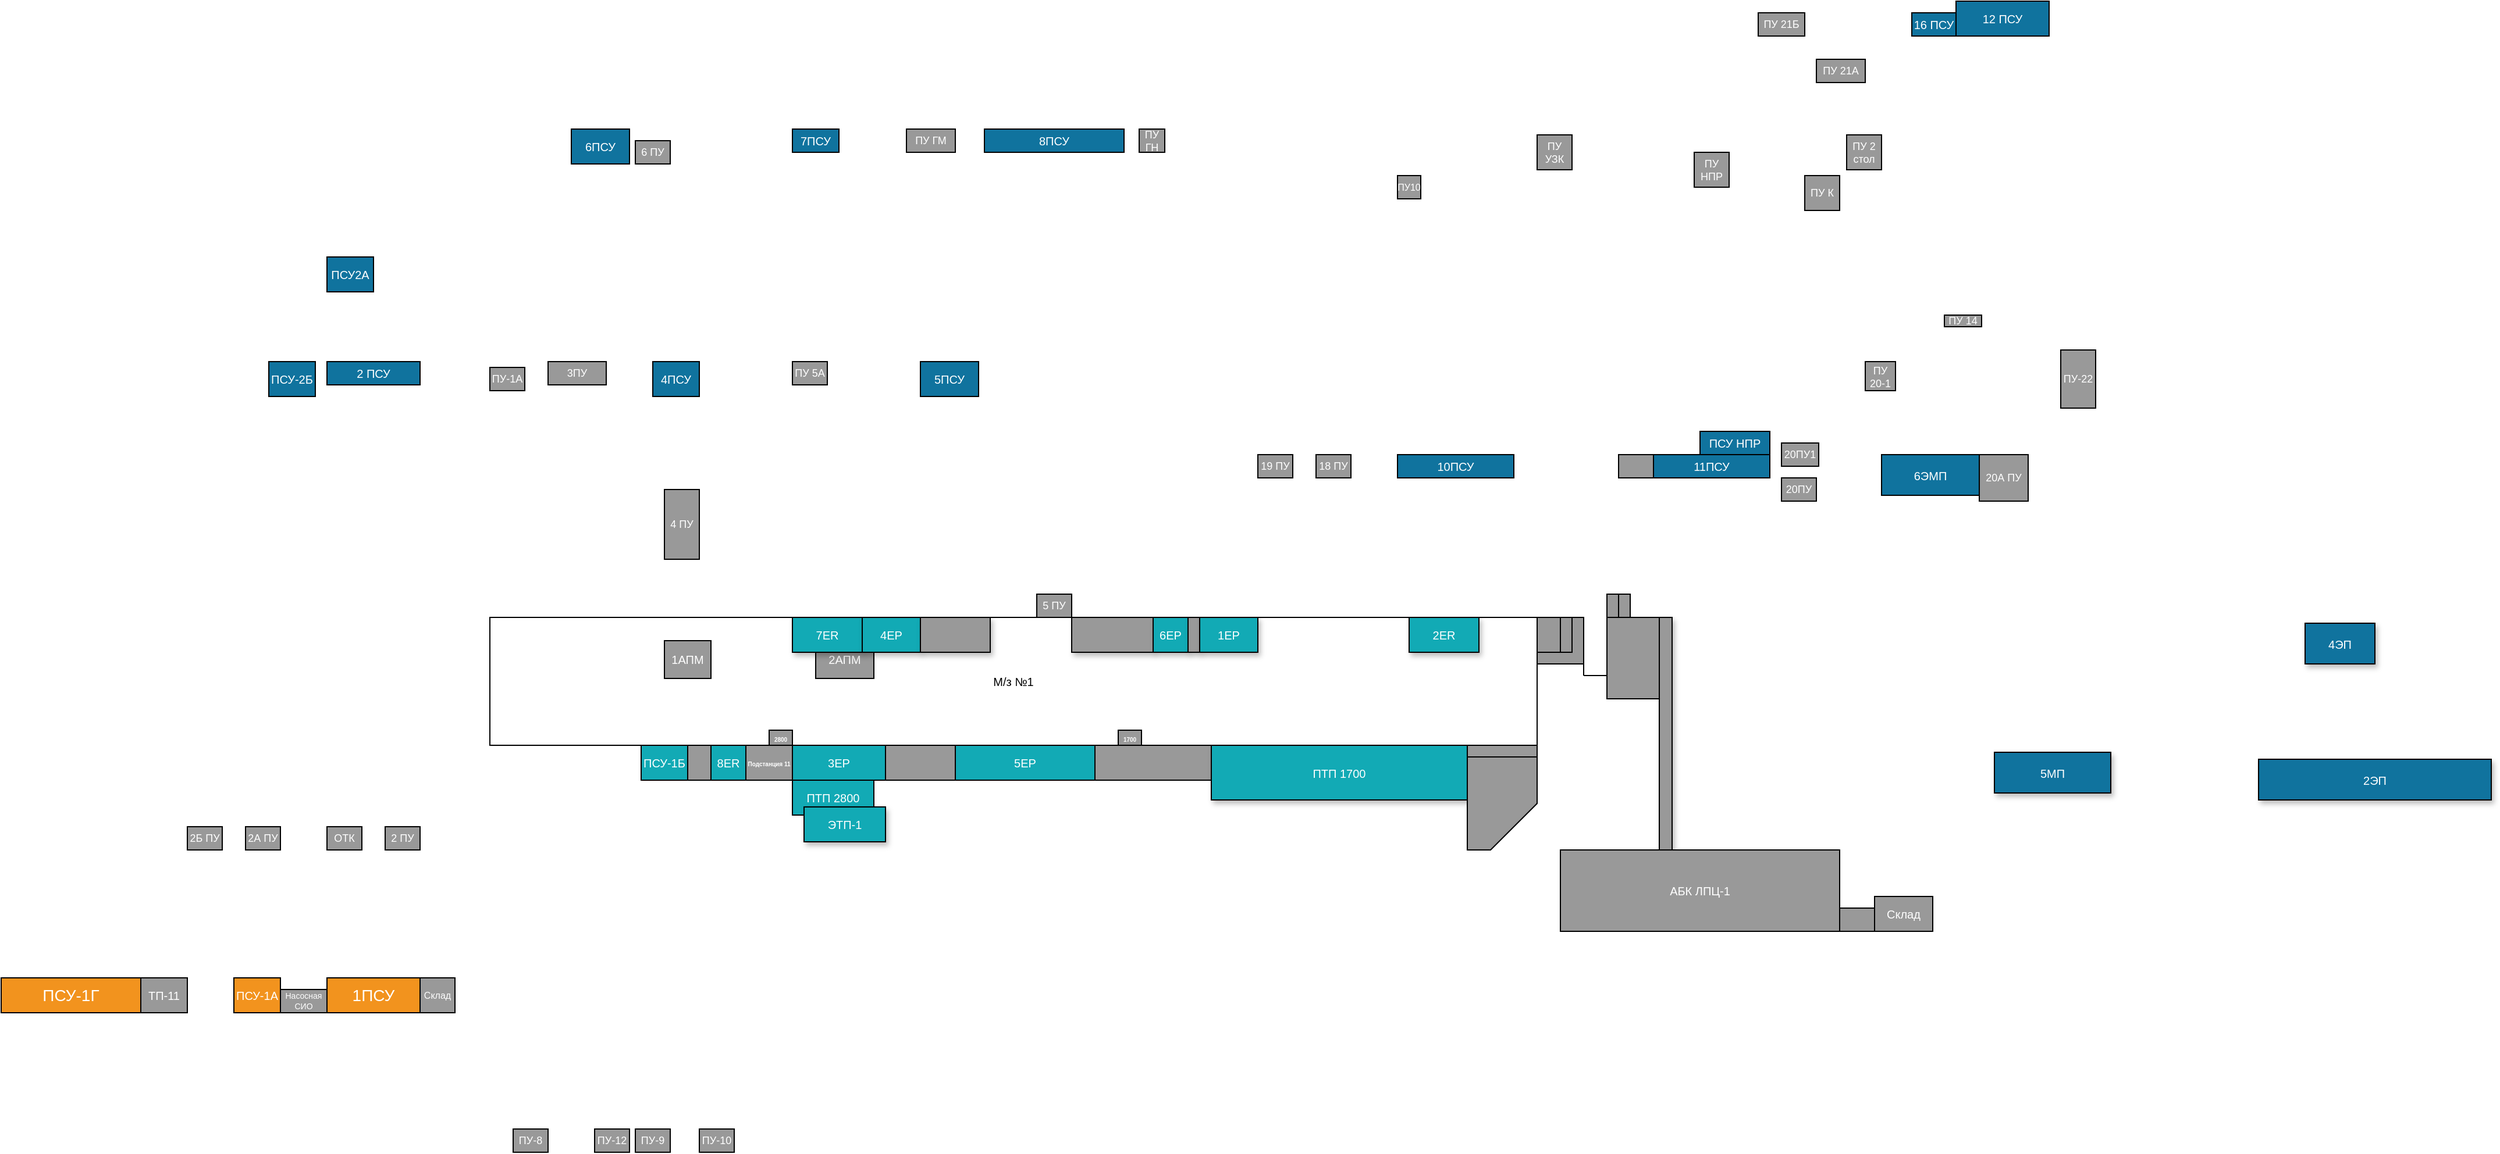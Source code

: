 <mxfile version="20.5.1" type="github">
  <diagram name="Page-1" id="64c3da0e-402f-94eb-ee01-a36477274f13">
    <mxGraphModel dx="2370" dy="2113" grid="1" gridSize="10" guides="1" tooltips="1" connect="1" arrows="1" fold="1" page="1" pageScale="1" pageWidth="1169" pageHeight="826" background="none" math="0" shadow="0">
      <root>
        <mxCell id="0" />
        <mxCell id="1" parent="0" />
        <mxCell id="BHqK-aXvtFynMMr_jnio-22" value="" style="whiteSpace=wrap;rounded=0;fillColor=#999999;strokeColor=default;shadow=0;fontColor=#FFFFFF;fontStyle=1;fontSize=5;labelBackgroundColor=none;glass=0;sketch=0;" vertex="1" parent="1">
          <mxGeometry x="1360" y="300" width="40" height="40" as="geometry" />
        </mxCell>
        <mxCell id="BHqK-aXvtFynMMr_jnio-16" value="М/з №1" style="rounded=0;whiteSpace=wrap;html=1;fontSize=10;" vertex="1" parent="1">
          <mxGeometry x="460" y="300" width="900" height="110" as="geometry" />
        </mxCell>
        <mxCell id="03KjANhIFLuCmbNfHlnq-272" value="2АПМ" style="rounded=0;whiteSpace=wrap;html=1;shadow=0;glass=0;labelBackgroundColor=none;sketch=0;fontSize=10;strokeColor=default;fillColor=#999999;fontColor=#FFFFFF;" parent="1" vertex="1">
          <mxGeometry x="740" y="320" width="50" height="32.5" as="geometry" />
        </mxCell>
        <mxCell id="3" value="ПСУ-1Г" style="whiteSpace=wrap;rounded=0;fillColor=#F2931E;strokeColor=default;shadow=0;fontColor=#FFFFFF;fontStyle=0;fontSize=14" parent="1" vertex="1">
          <mxGeometry x="40" y="610" width="120" height="30" as="geometry" />
        </mxCell>
        <mxCell id="10" value="ПСУ-1Б" style="whiteSpace=wrap;rounded=0;fillColor=#12AAB5;strokeColor=default;shadow=0;fontColor=#FFFFFF;fontSize=10;labelBackgroundColor=none;glass=0;sketch=0;" parent="1" vertex="1">
          <mxGeometry x="590" y="410" width="40" height="30" as="geometry" />
        </mxCell>
        <mxCell id="03KjANhIFLuCmbNfHlnq-235" value="ТП-11" style="whiteSpace=wrap;rounded=0;fillColor=#999999;strokeColor=default;shadow=0;fontColor=#FFFFFF;fontStyle=0;fontSize=10;" parent="1" vertex="1">
          <mxGeometry x="160" y="610" width="40" height="30" as="geometry" />
        </mxCell>
        <mxCell id="03KjANhIFLuCmbNfHlnq-236" value="ПСУ-1А" style="whiteSpace=wrap;rounded=0;fillColor=#F2931E;strokeColor=default;shadow=0;fontColor=#FFFFFF;fontStyle=0;fontSize=10;" parent="1" vertex="1">
          <mxGeometry x="240" y="610" width="40" height="30" as="geometry" />
        </mxCell>
        <mxCell id="03KjANhIFLuCmbNfHlnq-237" value="Насосная СИО" style="whiteSpace=wrap;rounded=0;fillColor=#999999;strokeColor=default;shadow=0;fontColor=#FFFFFF;fontStyle=0;fontSize=7;" parent="1" vertex="1">
          <mxGeometry x="280" y="620" width="40" height="20" as="geometry" />
        </mxCell>
        <mxCell id="03KjANhIFLuCmbNfHlnq-238" value="1ПСУ" style="whiteSpace=wrap;rounded=0;fillColor=#F2931E;strokeColor=default;shadow=0;fontColor=#FFFFFF;fontStyle=0;fontSize=14" parent="1" vertex="1">
          <mxGeometry x="320" y="610" width="80" height="30" as="geometry" />
        </mxCell>
        <mxCell id="03KjANhIFLuCmbNfHlnq-239" value="Склад" style="whiteSpace=wrap;rounded=0;fillColor=#999999;strokeColor=default;shadow=0;fontColor=#FFFFFF;fontStyle=0;fontSize=8;" parent="1" vertex="1">
          <mxGeometry x="400" y="610" width="30" height="30" as="geometry" />
        </mxCell>
        <mxCell id="03KjANhIFLuCmbNfHlnq-240" value="2Б ПУ" style="whiteSpace=wrap;rounded=0;fillColor=#999999;strokeColor=default;shadow=0;fontColor=#FFFFFF;fontStyle=0;fontSize=9;" parent="1" vertex="1">
          <mxGeometry x="200" y="480" width="30" height="20" as="geometry" />
        </mxCell>
        <mxCell id="03KjANhIFLuCmbNfHlnq-241" value="2А ПУ" style="whiteSpace=wrap;rounded=0;fillColor=#999999;strokeColor=default;shadow=0;fontColor=#FFFFFF;fontStyle=0;fontSize=9;" parent="1" vertex="1">
          <mxGeometry x="250" y="480" width="30" height="20" as="geometry" />
        </mxCell>
        <mxCell id="03KjANhIFLuCmbNfHlnq-245" value="ОТК" style="whiteSpace=wrap;rounded=0;fillColor=#999999;strokeColor=default;shadow=0;fontColor=#FFFFFF;fontStyle=0;fontSize=9;" parent="1" vertex="1">
          <mxGeometry x="320" y="480" width="30" height="20" as="geometry" />
        </mxCell>
        <mxCell id="03KjANhIFLuCmbNfHlnq-246" value="2 ПУ" style="whiteSpace=wrap;rounded=0;fillColor=#999999;strokeColor=default;shadow=0;fontColor=#FFFFFF;fontStyle=0;fontSize=9;" parent="1" vertex="1">
          <mxGeometry x="370" y="480" width="30" height="20" as="geometry" />
        </mxCell>
        <mxCell id="03KjANhIFLuCmbNfHlnq-248" value="8ER" style="whiteSpace=wrap;rounded=0;fillColor=#12AAB5;strokeColor=default;shadow=0;fontColor=#FFFFFF;fontSize=10;labelBackgroundColor=none;glass=0;sketch=0;" parent="1" vertex="1">
          <mxGeometry x="650" y="410" width="30" height="30" as="geometry" />
        </mxCell>
        <mxCell id="03KjANhIFLuCmbNfHlnq-249" value="Подстанция 11" style="whiteSpace=wrap;rounded=0;fillColor=#999999;strokeColor=default;shadow=0;fontColor=#FFFFFF;fontStyle=1;fontSize=5;labelBackgroundColor=none;glass=0;sketch=0;" parent="1" vertex="1">
          <mxGeometry x="680" y="410" width="40" height="30" as="geometry" />
        </mxCell>
        <mxCell id="03KjANhIFLuCmbNfHlnq-250" value="3ЕР" style="whiteSpace=wrap;rounded=0;fillColor=#12AAB5;strokeColor=default;shadow=0;fontColor=#FFFFFF;fontSize=10;labelBackgroundColor=none;glass=0;sketch=0;" parent="1" vertex="1">
          <mxGeometry x="720" y="410" width="80" height="30" as="geometry" />
        </mxCell>
        <mxCell id="03KjANhIFLuCmbNfHlnq-254" value="7ER" style="whiteSpace=wrap;rounded=0;fillColor=#12AAB5;strokeColor=default;shadow=1;fontColor=#FFFFFF;fontSize=10;" parent="1" vertex="1">
          <mxGeometry x="720" y="300" width="60" height="30" as="geometry" />
        </mxCell>
        <mxCell id="03KjANhIFLuCmbNfHlnq-255" value="" style="whiteSpace=wrap;rounded=0;fillColor=#999999;strokeColor=default;shadow=0;fontColor=#FFFFFF;fontStyle=1;fontSize=5;labelBackgroundColor=none;glass=0;sketch=0;" parent="1" vertex="1">
          <mxGeometry x="630" y="410" width="20" height="30" as="geometry" />
        </mxCell>
        <mxCell id="03KjANhIFLuCmbNfHlnq-256" value="" style="whiteSpace=wrap;rounded=0;fillColor=#999999;strokeColor=default;shadow=0;fontColor=#FFFFFF;fontStyle=1;fontSize=5;labelBackgroundColor=none;glass=0;sketch=0;" parent="1" vertex="1">
          <mxGeometry x="800" y="410" width="60" height="30" as="geometry" />
        </mxCell>
        <mxCell id="03KjANhIFLuCmbNfHlnq-257" value="5ЕР" style="whiteSpace=wrap;rounded=0;fillColor=#12AAB5;strokeColor=default;shadow=0;fontColor=#FFFFFF;fontSize=10;labelBackgroundColor=none;glass=0;sketch=0;" parent="1" vertex="1">
          <mxGeometry x="860" y="410" width="120" height="30" as="geometry" />
        </mxCell>
        <mxCell id="03KjANhIFLuCmbNfHlnq-258" value="" style="whiteSpace=wrap;rounded=0;fillColor=#999999;strokeColor=default;shadow=0;fontColor=#FFFFFF;fontStyle=1;fontSize=5;labelBackgroundColor=none;glass=0;sketch=0;" parent="1" vertex="1">
          <mxGeometry x="980" y="410" width="100" height="30" as="geometry" />
        </mxCell>
        <mxCell id="03KjANhIFLuCmbNfHlnq-259" value="ПТП 1700" style="whiteSpace=wrap;rounded=0;fillColor=#12AAB5;strokeColor=default;shadow=1;fontColor=#FFFFFF;fontSize=10;labelBackgroundColor=none;glass=0;sketch=0;" parent="1" vertex="1">
          <mxGeometry x="1080" y="410" width="220" height="47" as="geometry" />
        </mxCell>
        <mxCell id="03KjANhIFLuCmbNfHlnq-261" value="" style="whiteSpace=wrap;rounded=0;fillColor=#999999;strokeColor=default;shadow=1;fontColor=#FFFFFF;fontStyle=1;fontSize=5;labelBackgroundColor=none;glass=0;sketch=0;" parent="1" vertex="1">
          <mxGeometry x="960" y="300" width="70" height="30" as="geometry" />
        </mxCell>
        <mxCell id="03KjANhIFLuCmbNfHlnq-262" value="6ЕР" style="whiteSpace=wrap;rounded=0;fillColor=#12AAB5;strokeColor=default;shadow=1;fontColor=#FFFFFF;fontSize=10;" parent="1" vertex="1">
          <mxGeometry x="1030" y="300" width="30" height="30" as="geometry" />
        </mxCell>
        <mxCell id="03KjANhIFLuCmbNfHlnq-263" value="" style="whiteSpace=wrap;rounded=0;fillColor=#999999;strokeColor=default;shadow=1;fontColor=#FFFFFF;fontStyle=1;fontSize=5;labelBackgroundColor=none;glass=0;sketch=0;" parent="1" vertex="1">
          <mxGeometry x="1060" y="300" width="10" height="30" as="geometry" />
        </mxCell>
        <mxCell id="03KjANhIFLuCmbNfHlnq-264" value="1ЕР" style="whiteSpace=wrap;rounded=0;fillColor=#12AAB5;strokeColor=default;shadow=1;fontColor=#FFFFFF;fontSize=10;" parent="1" vertex="1">
          <mxGeometry x="1070" y="300" width="50" height="30" as="geometry" />
        </mxCell>
        <mxCell id="03KjANhIFLuCmbNfHlnq-266" value="2ЕR" style="whiteSpace=wrap;rounded=0;fillColor=#12AAB5;strokeColor=default;shadow=1;fontColor=#FFFFFF;fontSize=10;" parent="1" vertex="1">
          <mxGeometry x="1250" y="300" width="60" height="30" as="geometry" />
        </mxCell>
        <mxCell id="03KjANhIFLuCmbNfHlnq-267" value="1АПМ" style="rounded=0;whiteSpace=wrap;html=1;shadow=0;glass=0;labelBackgroundColor=none;sketch=0;fontSize=10;strokeColor=default;fillColor=#999999;fontColor=#FFFFFF;" parent="1" vertex="1">
          <mxGeometry x="610" y="320" width="40" height="32.5" as="geometry" />
        </mxCell>
        <mxCell id="03KjANhIFLuCmbNfHlnq-273" value="1700" style="whiteSpace=wrap;rounded=0;fillColor=#999999;strokeColor=default;shadow=0;fontColor=#FFFFFF;fontStyle=1;fontSize=5;labelBackgroundColor=none;glass=0;sketch=0;" parent="1" vertex="1">
          <mxGeometry x="1000" y="397" width="20" height="13" as="geometry" />
        </mxCell>
        <mxCell id="03KjANhIFLuCmbNfHlnq-274" value="2800" style="whiteSpace=wrap;rounded=0;fillColor=#999999;strokeColor=default;shadow=0;fontColor=#FFFFFF;fontStyle=1;fontSize=5;labelBackgroundColor=none;glass=0;sketch=0;" parent="1" vertex="1">
          <mxGeometry x="700" y="397" width="20" height="13" as="geometry" />
        </mxCell>
        <mxCell id="03KjANhIFLuCmbNfHlnq-282" value="" style="endArrow=none;html=1;rounded=0;fontSize=10;" parent="1" edge="1">
          <mxGeometry width="50" height="50" relative="1" as="geometry">
            <mxPoint x="1360" y="340" as="sourcePoint" />
            <mxPoint x="1400" y="340" as="targetPoint" />
          </mxGeometry>
        </mxCell>
        <mxCell id="03KjANhIFLuCmbNfHlnq-283" value="" style="endArrow=none;html=1;rounded=0;fontSize=10;" parent="1" edge="1">
          <mxGeometry width="50" height="50" relative="1" as="geometry">
            <mxPoint x="1400" y="340" as="sourcePoint" />
            <mxPoint x="1400" y="350" as="targetPoint" />
          </mxGeometry>
        </mxCell>
        <mxCell id="03KjANhIFLuCmbNfHlnq-284" value="" style="endArrow=none;html=1;rounded=0;fontSize=10;" parent="1" edge="1">
          <mxGeometry width="50" height="50" relative="1" as="geometry">
            <mxPoint x="1400" y="350" as="sourcePoint" />
            <mxPoint x="1420" y="350" as="targetPoint" />
          </mxGeometry>
        </mxCell>
        <mxCell id="03KjANhIFLuCmbNfHlnq-285" value="" style="endArrow=none;html=1;rounded=0;fontSize=10;" parent="1" edge="1">
          <mxGeometry width="50" height="50" relative="1" as="geometry">
            <mxPoint x="1420" y="370" as="sourcePoint" />
            <mxPoint x="1420" y="350" as="targetPoint" />
          </mxGeometry>
        </mxCell>
        <mxCell id="03KjANhIFLuCmbNfHlnq-286" value="ПТП 2800" style="whiteSpace=wrap;rounded=0;fillColor=#12AAB5;strokeColor=default;shadow=0;fontColor=#FFFFFF;fontSize=10;labelBackgroundColor=none;glass=0;sketch=0;" parent="1" vertex="1">
          <mxGeometry x="720" y="440" width="70" height="30" as="geometry" />
        </mxCell>
        <mxCell id="03KjANhIFLuCmbNfHlnq-251" value="ЭТП-1" style="whiteSpace=wrap;rounded=0;fillColor=#12AAB5;strokeColor=default;shadow=1;fontColor=#FFFFFF;fontSize=10;labelBackgroundColor=none;glass=0;sketch=0;" parent="1" vertex="1">
          <mxGeometry x="730" y="463" width="70" height="30" as="geometry" />
        </mxCell>
        <mxCell id="03KjANhIFLuCmbNfHlnq-253" value="4ЕР" style="whiteSpace=wrap;rounded=0;fillColor=#12AAB5;strokeColor=default;shadow=1;fontColor=#FFFFFF;fontSize=10;" parent="1" vertex="1">
          <mxGeometry x="780" y="300" width="50" height="30" as="geometry" />
        </mxCell>
        <mxCell id="03KjANhIFLuCmbNfHlnq-260" value="" style="whiteSpace=wrap;rounded=0;fillColor=#999999;strokeColor=default;shadow=1;fontColor=#FFFFFF;fontStyle=1;fontSize=5;labelBackgroundColor=none;glass=0;sketch=0;" parent="1" vertex="1">
          <mxGeometry x="830" y="300" width="60" height="30" as="geometry" />
        </mxCell>
        <mxCell id="BHqK-aXvtFynMMr_jnio-10" value="5ПСУ" style="whiteSpace=wrap;rounded=0;shadow=0;fillColor=#10739E;strokeColor=default;fontColor=#FFFFFF;fontStyle=0;fontSize=10;" vertex="1" parent="1">
          <mxGeometry x="830" y="80" width="50" height="30" as="geometry" />
        </mxCell>
        <mxCell id="BHqK-aXvtFynMMr_jnio-11" value="5 ПУ" style="whiteSpace=wrap;rounded=0;fillColor=#999999;strokeColor=default;shadow=0;fontColor=#FFFFFF;fontStyle=0;fontSize=9;" vertex="1" parent="1">
          <mxGeometry x="930" y="280" width="30" height="20" as="geometry" />
        </mxCell>
        <mxCell id="BHqK-aXvtFynMMr_jnio-18" value="" style="rounded=0;whiteSpace=wrap;html=1;fontSize=10;strokeColor=#000000;fillColor=#999999;shadow=1;" vertex="1" parent="1">
          <mxGeometry x="1465" y="300" width="11" height="200" as="geometry" />
        </mxCell>
        <mxCell id="BHqK-aXvtFynMMr_jnio-19" value="" style="endArrow=none;html=1;rounded=0;fontSize=10;entryX=-0.032;entryY=0.35;entryDx=0;entryDy=0;entryPerimeter=0;" edge="1" parent="1" target="BHqK-aXvtFynMMr_jnio-18">
          <mxGeometry width="50" height="50" relative="1" as="geometry">
            <mxPoint x="1420" y="370" as="sourcePoint" />
            <mxPoint x="1460" y="370" as="targetPoint" />
          </mxGeometry>
        </mxCell>
        <mxCell id="BHqK-aXvtFynMMr_jnio-20" value="" style="whiteSpace=wrap;rounded=0;fillColor=#999999;strokeColor=default;shadow=0;fontColor=#FFFFFF;fontStyle=1;fontSize=5;labelBackgroundColor=none;glass=0;sketch=0;" vertex="1" parent="1">
          <mxGeometry x="1360" y="300" width="20" height="30" as="geometry" />
        </mxCell>
        <mxCell id="BHqK-aXvtFynMMr_jnio-21" value="" style="whiteSpace=wrap;rounded=0;fillColor=#999999;strokeColor=default;shadow=0;fontColor=#FFFFFF;fontStyle=1;fontSize=5;labelBackgroundColor=none;glass=0;sketch=0;" vertex="1" parent="1">
          <mxGeometry x="1380" y="300" width="10" height="30" as="geometry" />
        </mxCell>
        <mxCell id="BHqK-aXvtFynMMr_jnio-24" value="" style="whiteSpace=wrap;rounded=0;fillColor=#999999;strokeColor=default;shadow=0;fontColor=#FFFFFF;fontStyle=1;fontSize=5;labelBackgroundColor=none;glass=0;sketch=0;" vertex="1" parent="1">
          <mxGeometry x="1420" y="300" width="45" height="70" as="geometry" />
        </mxCell>
        <mxCell id="BHqK-aXvtFynMMr_jnio-25" value="" style="whiteSpace=wrap;rounded=0;fillColor=#999999;strokeColor=default;shadow=0;fontColor=#FFFFFF;fontStyle=1;fontSize=5;labelBackgroundColor=none;glass=0;sketch=0;" vertex="1" parent="1">
          <mxGeometry x="1420" y="280" width="10" height="20" as="geometry" />
        </mxCell>
        <mxCell id="BHqK-aXvtFynMMr_jnio-26" value="" style="whiteSpace=wrap;rounded=0;fillColor=#999999;strokeColor=default;shadow=0;fontColor=#FFFFFF;fontStyle=1;fontSize=5;labelBackgroundColor=none;glass=0;sketch=0;" vertex="1" parent="1">
          <mxGeometry x="1430" y="280" width="10" height="20" as="geometry" />
        </mxCell>
        <mxCell id="BHqK-aXvtFynMMr_jnio-27" value="11ПСУ" style="whiteSpace=wrap;rounded=0;shadow=0;fillColor=#10739E;strokeColor=default;fontColor=#FFFFFF;fontStyle=0;fontSize=10;" vertex="1" parent="1">
          <mxGeometry x="1460" y="160" width="100" height="20" as="geometry" />
        </mxCell>
        <mxCell id="BHqK-aXvtFynMMr_jnio-28" value="10ПСУ" style="whiteSpace=wrap;rounded=0;shadow=0;fillColor=#10739E;strokeColor=default;fontColor=#FFFFFF;fontStyle=0;fontSize=10;" vertex="1" parent="1">
          <mxGeometry x="1240" y="160" width="100" height="20" as="geometry" />
        </mxCell>
        <mxCell id="BHqK-aXvtFynMMr_jnio-30" value="" style="whiteSpace=wrap;rounded=0;fillColor=#999999;strokeColor=default;shadow=0;fontColor=#FFFFFF;fontStyle=1;fontSize=5;labelBackgroundColor=none;glass=0;sketch=0;" vertex="1" parent="1">
          <mxGeometry x="1300" y="410" width="60" height="10" as="geometry" />
        </mxCell>
        <mxCell id="BHqK-aXvtFynMMr_jnio-33" value="" style="shape=card;whiteSpace=wrap;html=1;shadow=0;fontSize=10;rotation=-180;size=40;fillColor=#999999;" vertex="1" parent="1">
          <mxGeometry x="1300" y="420" width="60" height="80" as="geometry" />
        </mxCell>
        <mxCell id="BHqK-aXvtFynMMr_jnio-34" value="" style="whiteSpace=wrap;rounded=0;fillColor=#999999;strokeColor=default;shadow=0;fontColor=#FFFFFF;fontStyle=0;fontSize=9;" vertex="1" parent="1">
          <mxGeometry x="1430" y="160" width="30" height="20" as="geometry" />
        </mxCell>
        <mxCell id="BHqK-aXvtFynMMr_jnio-36" value="19 ПУ" style="whiteSpace=wrap;rounded=0;fillColor=#999999;strokeColor=default;shadow=0;fontColor=#FFFFFF;fontStyle=0;fontSize=9;" vertex="1" parent="1">
          <mxGeometry x="1120" y="160" width="30" height="20" as="geometry" />
        </mxCell>
        <mxCell id="BHqK-aXvtFynMMr_jnio-37" value="18 ПУ" style="whiteSpace=wrap;rounded=0;fillColor=#999999;strokeColor=default;shadow=0;fontColor=#FFFFFF;fontStyle=0;fontSize=9;" vertex="1" parent="1">
          <mxGeometry x="1170" y="160" width="30" height="20" as="geometry" />
        </mxCell>
        <mxCell id="BHqK-aXvtFynMMr_jnio-38" value="2ЭП" style="whiteSpace=wrap;rounded=0;shadow=1;fillColor=#10739E;strokeColor=default;fontColor=#FFFFFF;fontStyle=0;fontSize=10;" vertex="1" parent="1">
          <mxGeometry x="1980" y="422" width="200" height="35" as="geometry" />
        </mxCell>
        <mxCell id="BHqK-aXvtFynMMr_jnio-39" value="4ЭП" style="whiteSpace=wrap;rounded=0;shadow=1;fillColor=#10739E;strokeColor=default;fontColor=#FFFFFF;fontStyle=0;fontSize=10;" vertex="1" parent="1">
          <mxGeometry x="2020" y="305" width="60" height="35" as="geometry" />
        </mxCell>
        <mxCell id="BHqK-aXvtFynMMr_jnio-40" value="5МП" style="whiteSpace=wrap;rounded=0;shadow=1;fillColor=#10739E;strokeColor=default;fontColor=#FFFFFF;fontStyle=0;fontSize=10;" vertex="1" parent="1">
          <mxGeometry x="1753" y="416" width="100" height="35" as="geometry" />
        </mxCell>
        <mxCell id="BHqK-aXvtFynMMr_jnio-41" value="" style="whiteSpace=wrap;rounded=0;fillColor=#999999;strokeColor=default;shadow=0;fontColor=#FFFFFF;fontStyle=1;fontSize=5;labelBackgroundColor=none;glass=0;sketch=0;" vertex="1" parent="1">
          <mxGeometry x="1620" y="550" width="30" height="20" as="geometry" />
        </mxCell>
        <mxCell id="BHqK-aXvtFynMMr_jnio-42" value="Склад" style="whiteSpace=wrap;rounded=0;fillColor=#999999;strokeColor=default;shadow=0;fontColor=#FFFFFF;fontStyle=0;fontSize=10;labelBackgroundColor=none;glass=0;sketch=0;" vertex="1" parent="1">
          <mxGeometry x="1650" y="540" width="50" height="30" as="geometry" />
        </mxCell>
        <mxCell id="BHqK-aXvtFynMMr_jnio-17" value="АБК ЛПЦ-1" style="rounded=0;whiteSpace=wrap;html=1;fontSize=10;fillColor=#999999;fontColor=#FFFFFF;" vertex="1" parent="1">
          <mxGeometry x="1380" y="500" width="240" height="70" as="geometry" />
        </mxCell>
        <mxCell id="BHqK-aXvtFynMMr_jnio-43" value="8ПСУ" style="whiteSpace=wrap;rounded=0;shadow=0;fillColor=#10739E;strokeColor=default;fontColor=#FFFFFF;fontStyle=0;fontSize=10;" vertex="1" parent="1">
          <mxGeometry x="885" y="-120" width="120" height="20" as="geometry" />
        </mxCell>
        <mxCell id="BHqK-aXvtFynMMr_jnio-44" value="7ПСУ" style="whiteSpace=wrap;rounded=0;shadow=0;fillColor=#10739E;strokeColor=default;fontColor=#FFFFFF;fontStyle=0;fontSize=10;" vertex="1" parent="1">
          <mxGeometry x="720" y="-120" width="40" height="20" as="geometry" />
        </mxCell>
        <mxCell id="BHqK-aXvtFynMMr_jnio-47" value="4 ПУ" style="whiteSpace=wrap;rounded=0;fillColor=#999999;strokeColor=default;shadow=0;fontColor=#FFFFFF;fontStyle=0;fontSize=9;" vertex="1" parent="1">
          <mxGeometry x="610" y="190" width="30" height="60" as="geometry" />
        </mxCell>
        <mxCell id="BHqK-aXvtFynMMr_jnio-48" value="4ПСУ" style="whiteSpace=wrap;rounded=0;shadow=0;fillColor=#10739E;strokeColor=default;fontColor=#FFFFFF;fontStyle=0;fontSize=10;" vertex="1" parent="1">
          <mxGeometry x="600" y="80" width="40" height="30" as="geometry" />
        </mxCell>
        <mxCell id="BHqK-aXvtFynMMr_jnio-49" value="6ПСУ" style="whiteSpace=wrap;rounded=0;shadow=0;fillColor=#10739E;strokeColor=default;fontColor=#FFFFFF;fontStyle=0;fontSize=10;" vertex="1" parent="1">
          <mxGeometry x="530" y="-120" width="50" height="30" as="geometry" />
        </mxCell>
        <mxCell id="BHqK-aXvtFynMMr_jnio-50" value="6 ПУ" style="whiteSpace=wrap;rounded=0;fillColor=#999999;strokeColor=default;shadow=0;fontColor=#FFFFFF;fontStyle=0;fontSize=9;" vertex="1" parent="1">
          <mxGeometry x="585" y="-110" width="30" height="20" as="geometry" />
        </mxCell>
        <mxCell id="BHqK-aXvtFynMMr_jnio-53" value="ПУ 5А" style="whiteSpace=wrap;rounded=0;fillColor=#999999;strokeColor=default;shadow=0;fontColor=#FFFFFF;fontStyle=0;fontSize=9;" vertex="1" parent="1">
          <mxGeometry x="720" y="80" width="30" height="20" as="geometry" />
        </mxCell>
        <mxCell id="BHqK-aXvtFynMMr_jnio-54" value="3ПУ" style="whiteSpace=wrap;rounded=0;fillColor=#999999;strokeColor=default;shadow=0;fontColor=#FFFFFF;fontStyle=0;fontSize=9;" vertex="1" parent="1">
          <mxGeometry x="510" y="80" width="50" height="20" as="geometry" />
        </mxCell>
        <mxCell id="BHqK-aXvtFynMMr_jnio-55" value="ПУ-8" style="whiteSpace=wrap;rounded=0;fillColor=#999999;strokeColor=default;shadow=0;fontColor=#FFFFFF;fontStyle=0;fontSize=9;" vertex="1" parent="1">
          <mxGeometry x="480" y="740" width="30" height="20" as="geometry" />
        </mxCell>
        <mxCell id="BHqK-aXvtFynMMr_jnio-56" value="ПУ-12" style="whiteSpace=wrap;rounded=0;fillColor=#999999;strokeColor=default;shadow=0;fontColor=#FFFFFF;fontStyle=0;fontSize=9;" vertex="1" parent="1">
          <mxGeometry x="550" y="740" width="30" height="20" as="geometry" />
        </mxCell>
        <mxCell id="BHqK-aXvtFynMMr_jnio-57" value="ПУ-9" style="whiteSpace=wrap;rounded=0;fillColor=#999999;strokeColor=default;shadow=0;fontColor=#FFFFFF;fontStyle=0;fontSize=9;" vertex="1" parent="1">
          <mxGeometry x="585" y="740" width="30" height="20" as="geometry" />
        </mxCell>
        <mxCell id="BHqK-aXvtFynMMr_jnio-58" value="ПУ-10" style="whiteSpace=wrap;rounded=0;fillColor=#999999;strokeColor=default;shadow=0;fontColor=#FFFFFF;fontStyle=0;fontSize=9;" vertex="1" parent="1">
          <mxGeometry x="640" y="740" width="30" height="20" as="geometry" />
        </mxCell>
        <mxCell id="BHqK-aXvtFynMMr_jnio-61" value="ПСУ2А" style="whiteSpace=wrap;rounded=0;shadow=0;fillColor=#10739E;strokeColor=default;fontColor=#FFFFFF;fontStyle=0;fontSize=10;" vertex="1" parent="1">
          <mxGeometry x="320" y="-10" width="40" height="30" as="geometry" />
        </mxCell>
        <mxCell id="BHqK-aXvtFynMMr_jnio-62" value="2 ПСУ" style="whiteSpace=wrap;rounded=0;shadow=0;fillColor=#10739E;strokeColor=default;fontColor=#FFFFFF;fontStyle=0;fontSize=10;" vertex="1" parent="1">
          <mxGeometry x="320" y="80" width="80" height="20" as="geometry" />
        </mxCell>
        <mxCell id="BHqK-aXvtFynMMr_jnio-63" value="ПУ-1А" style="whiteSpace=wrap;rounded=0;fillColor=#999999;strokeColor=default;shadow=0;fontColor=#FFFFFF;fontStyle=0;fontSize=9;" vertex="1" parent="1">
          <mxGeometry x="460" y="85" width="30" height="20" as="geometry" />
        </mxCell>
        <mxCell id="BHqK-aXvtFynMMr_jnio-65" value="ПСУ-2Б" style="whiteSpace=wrap;rounded=0;shadow=0;fillColor=#10739E;strokeColor=default;fontColor=#FFFFFF;fontStyle=0;fontSize=10;" vertex="1" parent="1">
          <mxGeometry x="270" y="80" width="40" height="30" as="geometry" />
        </mxCell>
        <mxCell id="BHqK-aXvtFynMMr_jnio-66" value="ПУ10" style="whiteSpace=wrap;rounded=0;fillColor=#999999;strokeColor=default;shadow=0;fontColor=#FFFFFF;fontStyle=0;fontSize=8;" vertex="1" parent="1">
          <mxGeometry x="1240" y="-80" width="20" height="20" as="geometry" />
        </mxCell>
        <mxCell id="BHqK-aXvtFynMMr_jnio-67" value="ПСУ НПР" style="whiteSpace=wrap;rounded=0;shadow=0;fillColor=#10739E;strokeColor=default;fontColor=#FFFFFF;fontStyle=0;fontSize=10;" vertex="1" parent="1">
          <mxGeometry x="1500" y="140" width="60" height="20" as="geometry" />
        </mxCell>
        <mxCell id="BHqK-aXvtFynMMr_jnio-68" value="ПУ НПР" style="whiteSpace=wrap;rounded=0;fillColor=#999999;strokeColor=default;shadow=0;fontColor=#FFFFFF;fontStyle=0;fontSize=9;" vertex="1" parent="1">
          <mxGeometry x="1495" y="-100" width="30" height="30" as="geometry" />
        </mxCell>
        <mxCell id="BHqK-aXvtFynMMr_jnio-69" value="ПУ 21А" style="whiteSpace=wrap;rounded=0;fillColor=#999999;strokeColor=default;shadow=0;fontColor=#FFFFFF;fontStyle=0;fontSize=9;" vertex="1" parent="1">
          <mxGeometry x="1600" y="-180" width="42" height="20" as="geometry" />
        </mxCell>
        <mxCell id="BHqK-aXvtFynMMr_jnio-70" value="ПУ 21Б" style="whiteSpace=wrap;rounded=0;fillColor=#999999;strokeColor=default;shadow=0;fontColor=#FFFFFF;fontStyle=0;fontSize=9;" vertex="1" parent="1">
          <mxGeometry x="1550" y="-220" width="40" height="20" as="geometry" />
        </mxCell>
        <mxCell id="BHqK-aXvtFynMMr_jnio-73" value="ПУ ГМ" style="whiteSpace=wrap;rounded=0;fillColor=#999999;strokeColor=default;shadow=0;fontColor=#FFFFFF;fontStyle=0;fontSize=9;" vertex="1" parent="1">
          <mxGeometry x="818" y="-120" width="42" height="20" as="geometry" />
        </mxCell>
        <mxCell id="BHqK-aXvtFynMMr_jnio-74" value="ПУ ГН" style="whiteSpace=wrap;rounded=0;fillColor=#999999;strokeColor=default;shadow=0;fontColor=#FFFFFF;fontStyle=0;fontSize=9;" vertex="1" parent="1">
          <mxGeometry x="1018" y="-120" width="22" height="20" as="geometry" />
        </mxCell>
        <mxCell id="BHqK-aXvtFynMMr_jnio-75" value="ПУ УЗК" style="whiteSpace=wrap;rounded=0;fillColor=#999999;strokeColor=default;shadow=0;fontColor=#FFFFFF;fontStyle=0;fontSize=9;" vertex="1" parent="1">
          <mxGeometry x="1360" y="-115" width="30" height="30" as="geometry" />
        </mxCell>
        <mxCell id="BHqK-aXvtFynMMr_jnio-76" value="ПУ К" style="whiteSpace=wrap;rounded=0;fillColor=#999999;strokeColor=default;shadow=0;fontColor=#FFFFFF;fontStyle=0;fontSize=9;" vertex="1" parent="1">
          <mxGeometry x="1590" y="-80" width="30" height="30" as="geometry" />
        </mxCell>
        <mxCell id="BHqK-aXvtFynMMr_jnio-77" value="ПУ 14" style="whiteSpace=wrap;rounded=0;fillColor=#999999;strokeColor=default;shadow=0;fontColor=#FFFFFF;fontStyle=0;fontSize=9;" vertex="1" parent="1">
          <mxGeometry x="1710" y="40" width="32" height="10" as="geometry" />
        </mxCell>
        <mxCell id="BHqK-aXvtFynMMr_jnio-78" value="ПУ 20-1" style="whiteSpace=wrap;rounded=0;fillColor=#999999;strokeColor=default;shadow=0;fontColor=#FFFFFF;fontStyle=0;fontSize=9;" vertex="1" parent="1">
          <mxGeometry x="1642" y="80" width="26" height="25" as="geometry" />
        </mxCell>
        <mxCell id="BHqK-aXvtFynMMr_jnio-79" value="20А ПУ" style="whiteSpace=wrap;rounded=0;fillColor=#999999;strokeColor=default;shadow=0;fontColor=#FFFFFF;fontStyle=0;fontSize=9;" vertex="1" parent="1">
          <mxGeometry x="1740" y="160" width="42" height="40" as="geometry" />
        </mxCell>
        <mxCell id="BHqK-aXvtFynMMr_jnio-80" value="6ЭМП" style="whiteSpace=wrap;rounded=0;shadow=0;fillColor=#10739E;strokeColor=default;fontColor=#FFFFFF;fontStyle=0;fontSize=10;" vertex="1" parent="1">
          <mxGeometry x="1656" y="160" width="84" height="35" as="geometry" />
        </mxCell>
        <mxCell id="BHqK-aXvtFynMMr_jnio-81" value="20ПУ" style="whiteSpace=wrap;rounded=0;fillColor=#999999;strokeColor=default;shadow=0;fontColor=#FFFFFF;fontStyle=0;fontSize=9;" vertex="1" parent="1">
          <mxGeometry x="1570" y="180" width="30" height="20" as="geometry" />
        </mxCell>
        <mxCell id="BHqK-aXvtFynMMr_jnio-82" value="20ПУ1" style="whiteSpace=wrap;rounded=0;fillColor=#999999;strokeColor=default;shadow=0;fontColor=#FFFFFF;fontStyle=0;fontSize=9;" vertex="1" parent="1">
          <mxGeometry x="1570" y="150" width="32" height="20" as="geometry" />
        </mxCell>
        <mxCell id="BHqK-aXvtFynMMr_jnio-84" value="ПУ 2 стол" style="whiteSpace=wrap;rounded=0;fillColor=#999999;strokeColor=default;shadow=0;fontColor=#FFFFFF;fontStyle=0;fontSize=9;" vertex="1" parent="1">
          <mxGeometry x="1626" y="-115" width="30" height="30" as="geometry" />
        </mxCell>
        <mxCell id="BHqK-aXvtFynMMr_jnio-85" value="ПУ-22" style="whiteSpace=wrap;rounded=0;fillColor=#999999;strokeColor=default;shadow=0;fontColor=#FFFFFF;fontStyle=0;fontSize=9;" vertex="1" parent="1">
          <mxGeometry x="1810" y="70" width="30" height="50" as="geometry" />
        </mxCell>
        <mxCell id="BHqK-aXvtFynMMr_jnio-86" value="12 ПСУ" style="whiteSpace=wrap;rounded=0;shadow=0;fillColor=#10739E;strokeColor=default;fontColor=#FFFFFF;fontStyle=0;fontSize=10;" vertex="1" parent="1">
          <mxGeometry x="1720" y="-230" width="80" height="30" as="geometry" />
        </mxCell>
        <mxCell id="BHqK-aXvtFynMMr_jnio-87" value="16 ПСУ" style="whiteSpace=wrap;rounded=0;shadow=0;fillColor=#10739E;strokeColor=default;fontColor=#FFFFFF;fontStyle=0;fontSize=10;" vertex="1" parent="1">
          <mxGeometry x="1682" y="-220" width="38" height="20" as="geometry" />
        </mxCell>
      </root>
    </mxGraphModel>
  </diagram>
</mxfile>
